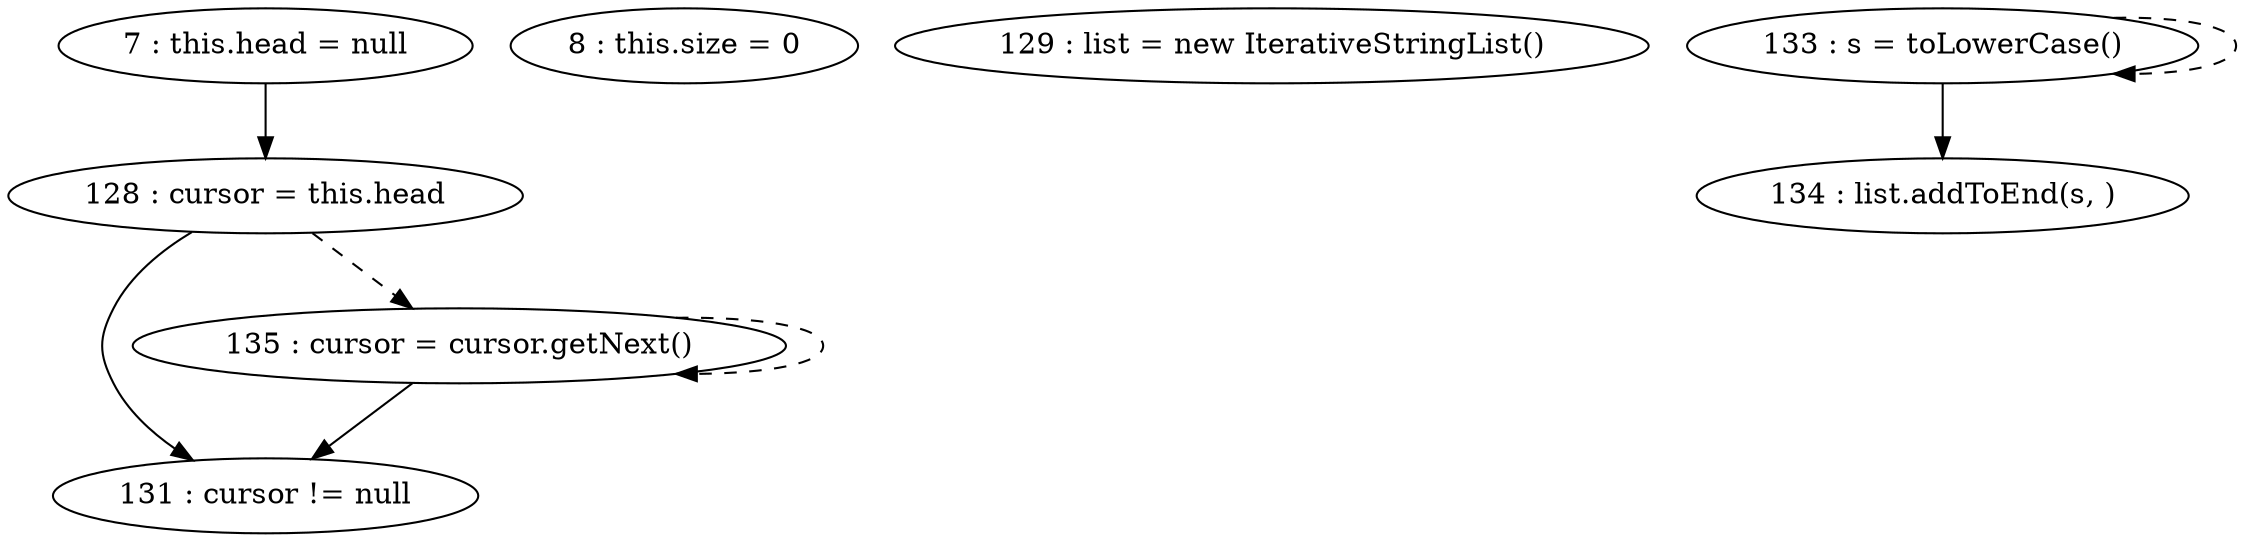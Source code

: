 digraph G {
"7 : this.head = null"
"7 : this.head = null" -> "128 : cursor = this.head"
"8 : this.size = 0"
"128 : cursor = this.head"
"128 : cursor = this.head" -> "131 : cursor != null"
"128 : cursor = this.head" -> "135 : cursor = cursor.getNext()" [style=dashed]
"129 : list = new IterativeStringList()"
"131 : cursor != null"
"133 : s = toLowerCase()"
"133 : s = toLowerCase()" -> "134 : list.addToEnd(s, )"
"133 : s = toLowerCase()" -> "133 : s = toLowerCase()" [style=dashed]
"134 : list.addToEnd(s, )"
"135 : cursor = cursor.getNext()"
"135 : cursor = cursor.getNext()" -> "131 : cursor != null"
"135 : cursor = cursor.getNext()" -> "135 : cursor = cursor.getNext()" [style=dashed]
"131 : cursor != null"
}